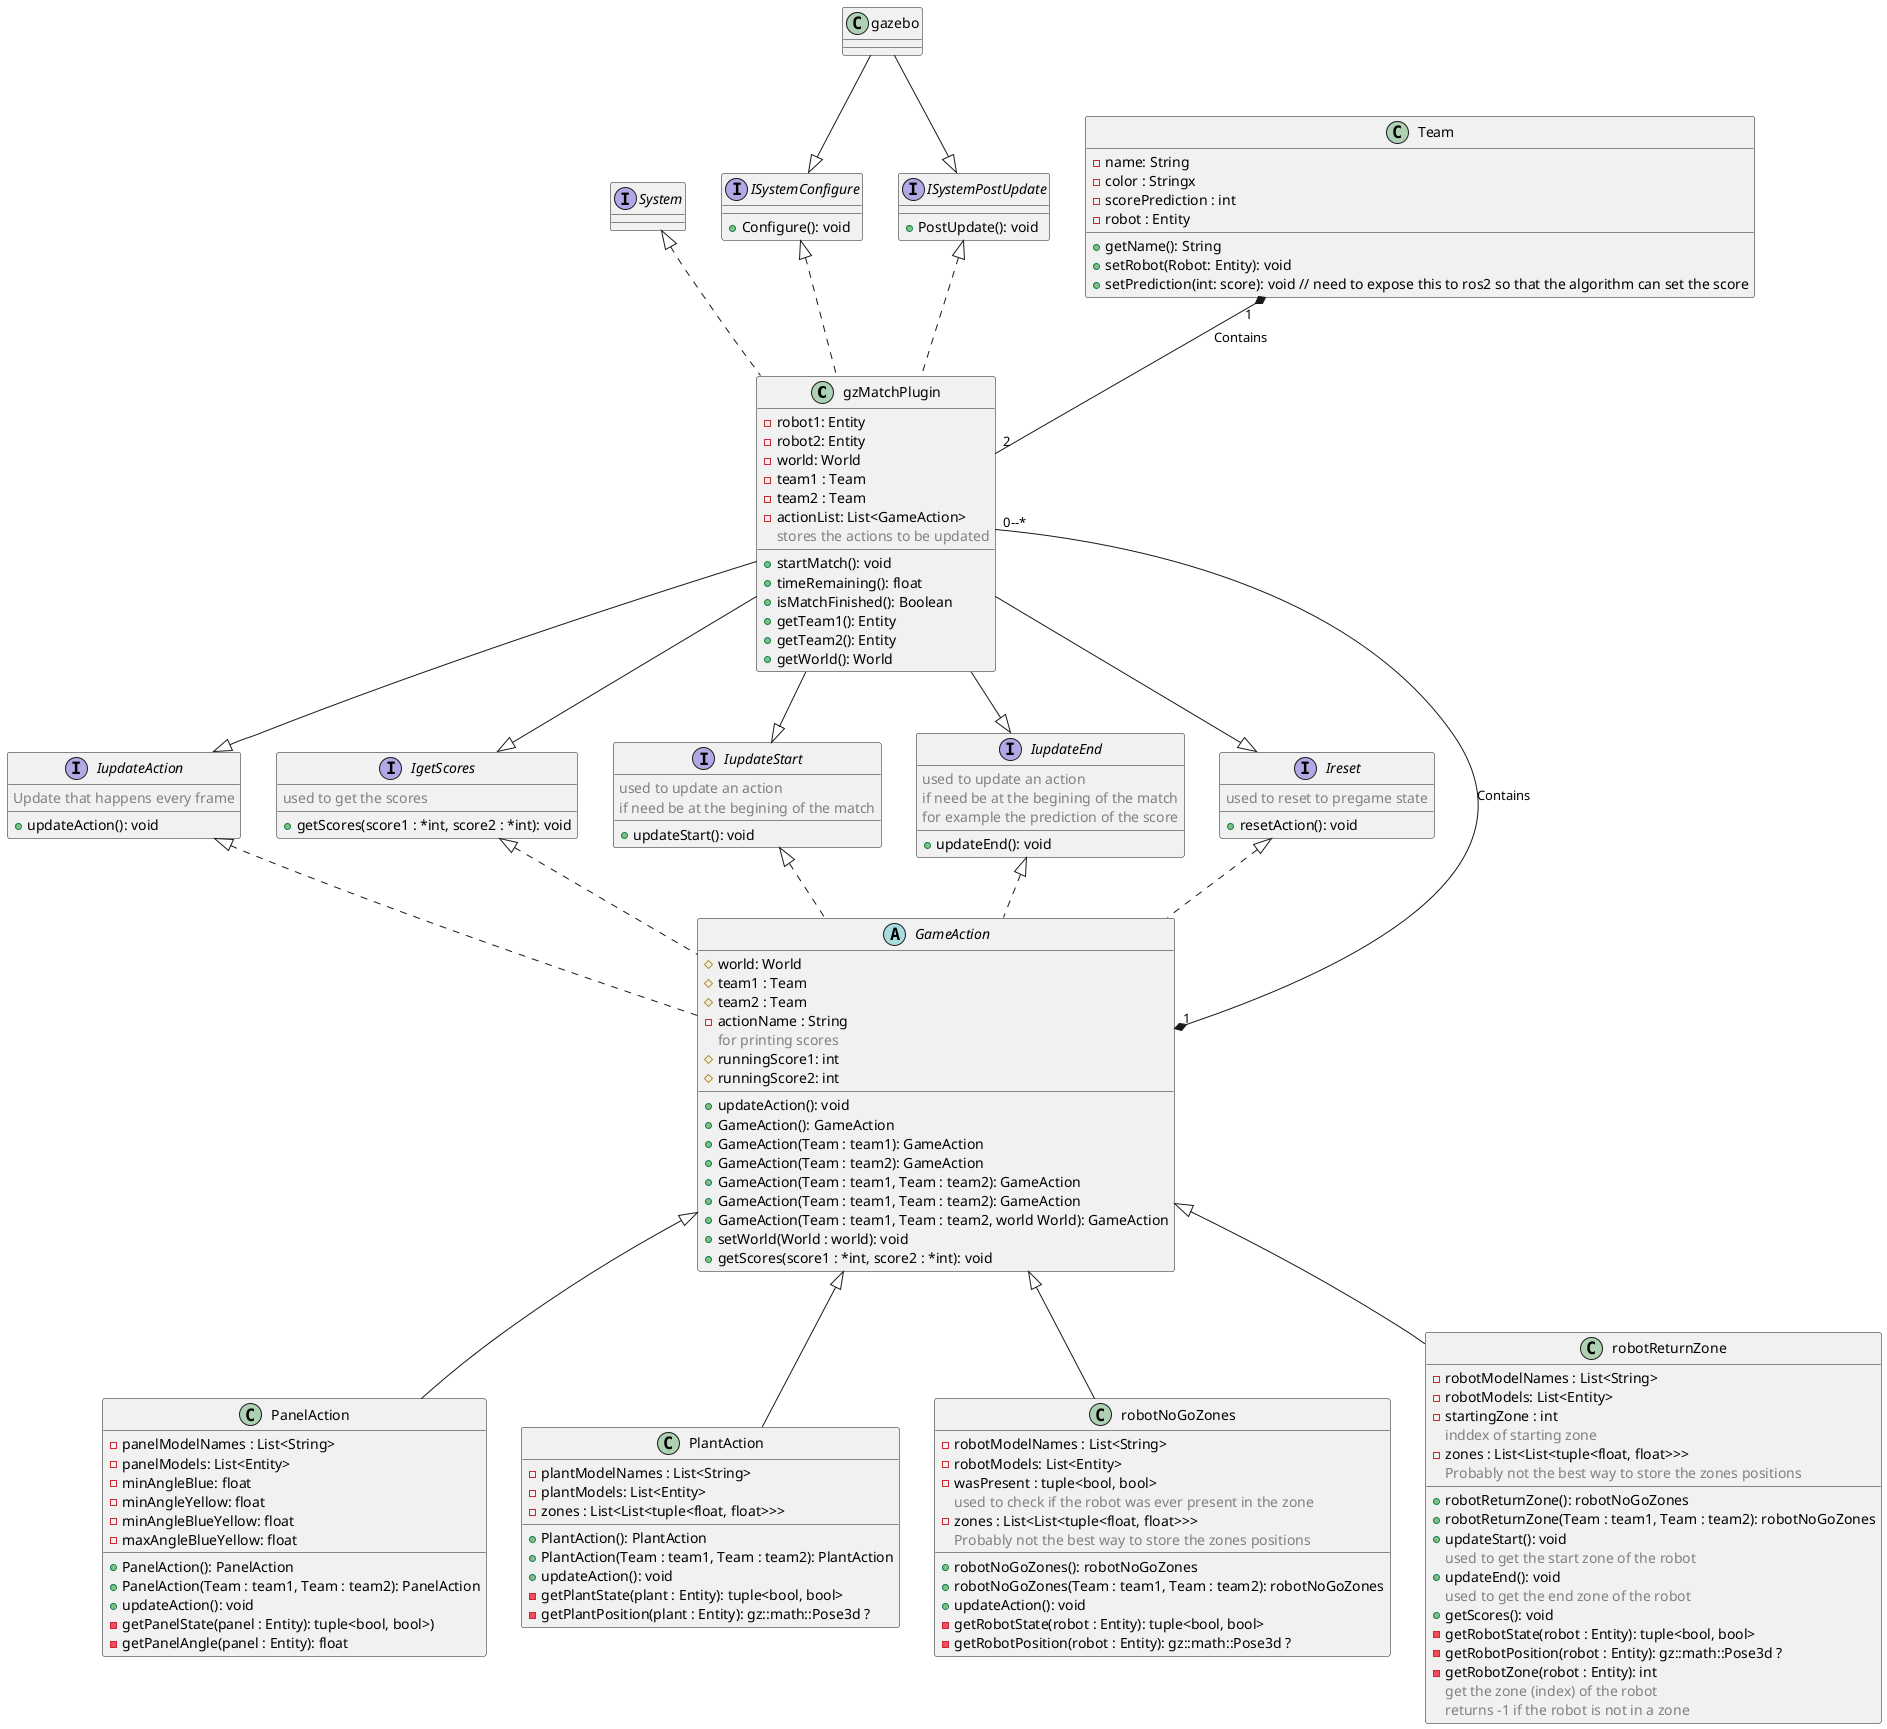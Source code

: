 @startuml
!define COMMENT(x) <color:grey>x</color>

class gzMatchPlugin {
	- robot1: Entity
	- robot2: Entity
	- world: World
	- team1 : Team
	- team2 : Team
	- actionList: List<GameAction> 
	COMMENT(stores the actions to be updated)
	+ startMatch(): void
	+ timeRemaining(): float
	+ isMatchFinished(): Boolean
	+ getTeam1(): Entity
	+ getTeam2(): Entity
	+ getWorld(): World
}

class gzMatchPlugin implements System, ISystemConfigure, ISystemPostUpdate {
}


Interface ISystemConfigure {
	+ Configure(): void
}

Interface ISystemPostUpdate {
	+ PostUpdate(): void
}

class Team{
	- name: String
	- color : Stringx
	- scorePrediction : int
	- robot : Entity
	
	+ getName(): String 
	+ setRobot(Robot: Entity): void
	+ setPrediction(int: score): void // need to expose this to ros2 so that the algorithm can set the score
}

Team "1" *-- "2" gzMatchPlugin : Contains

abstract class GameAction implements IupdateAction, IgetScores, IupdateStart, IupdateEnd, Ireset{
	# world: World
	# team1 : Team
	# team2 : Team
	- actionName : String 
	COMMENT(for printing scores)
	# runningScore1: int 
	# runningScore2: int 
	+ updateAction(): void
	+ GameAction(): GameAction
	+ GameAction(Team : team1): GameAction
	+ GameAction(Team : team2): GameAction
	+ GameAction(Team : team1, Team : team2): GameAction
	+ GameAction(Team : team1, Team : team2): GameAction
	+ GameAction(Team : team1, Team : team2, world World): GameAction
	+ setWorld(World : world): void
	+ getScores(score1 : *int, score2 : *int): void
}

interface IgetScores{
	COMMENT(used to get the scores)
	+ getScores(score1 : *int, score2 : *int): void
}

interface IupdateAction{
	COMMENT(Update that happens every frame)
	+ updateAction(): void
}

interface IupdateStart{
	+ updateStart(): void
	COMMENT(used to update an action)
	COMMENT(if need be at the begining of the match)
}

interface IupdateEnd{
	+ updateEnd(): void
	COMMENT(used to update an action)
	COMMENT(if need be at the begining of the match)
	COMMENT(for example the prediction of the score)
}

interface Ireset{
	+ resetAction(): void
	COMMENT(used to reset to pregame state)
}


gzMatchPlugin --|> IupdateAction
gzMatchPlugin --|> IgetScores
gzMatchPlugin --|> IupdateStart
gzMatchPlugin --|> IupdateEnd
gzMatchPlugin --|> Ireset


GameAction "1" *-- "0--*" gzMatchPlugin : Contains

class gazebo {}

gazebo --|> ISystemPostUpdate
gazebo --|> ISystemConfigure

class PanelAction extends GameAction{
	- panelModelNames : List<String>
	- panelModels: List<Entity>
	- minAngleBlue: float
	- minAngleYellow: float
	- minAngleBlueYellow: float
	- maxAngleBlueYellow: float

	+ PanelAction(): PanelAction
	+ PanelAction(Team : team1, Team : team2): PanelAction
	+ updateAction(): void
	- getPanelState(panel : Entity): tuple<bool, bool>)
	- getPanelAngle(panel : Entity): float
}

class PlantAction extends GameAction{
	- plantModelNames : List<String>
	- plantModels: List<Entity>
	- zones : List<List<tuple<float, float>>>
	
	+ PlantAction(): PlantAction
	+ PlantAction(Team : team1, Team : team2): PlantAction
	+ updateAction(): void
	- getPlantState(plant : Entity): tuple<bool, bool>
	- getPlantPosition(plant : Entity): gz::math::Pose3d ? 
}

class robotNoGoZones extends GameAction{
	- robotModelNames : List<String>
	- robotModels: List<Entity>
	- wasPresent : tuple<bool, bool>
	COMMENT(used to check if the robot was ever present in the zone)
	- zones : List<List<tuple<float, float>>>
	COMMENT(Probably not the best way to store the zones positions)

	+ robotNoGoZones(): robotNoGoZones
	+ robotNoGoZones(Team : team1, Team : team2): robotNoGoZones
	+ updateAction(): void
	- getRobotState(robot : Entity): tuple<bool, bool>
	- getRobotPosition(robot : Entity): gz::math::Pose3d ? 
}


class robotReturnZone extends GameAction{
	- robotModelNames : List<String>
	- robotModels: List<Entity>
	- startingZone : int
	COMMENT(inddex of starting zone)
	- zones : List<List<tuple<float, float>>>
	COMMENT(Probably not the best way to store the zones positions)

	+ robotReturnZone(): robotNoGoZones
	+ robotReturnZone(Team : team1, Team : team2): robotNoGoZones
	+ updateStart(): void
	{method} COMMENT(used to get the start zone of the robot)
	+ updateEnd(): void
	{method} COMMENT(used to get the end zone of the robot)
	+ getScores(): void
	- getRobotState(robot : Entity): tuple<bool, bool>
	- getRobotPosition(robot : Entity): gz::math::Pose3d ? 
	- getRobotZone(robot : Entity): int
	{method} COMMENT(get the zone (index) of the robot)
	{method} COMMENT(returns -1 if the robot is not in a zone)
}

@enduml